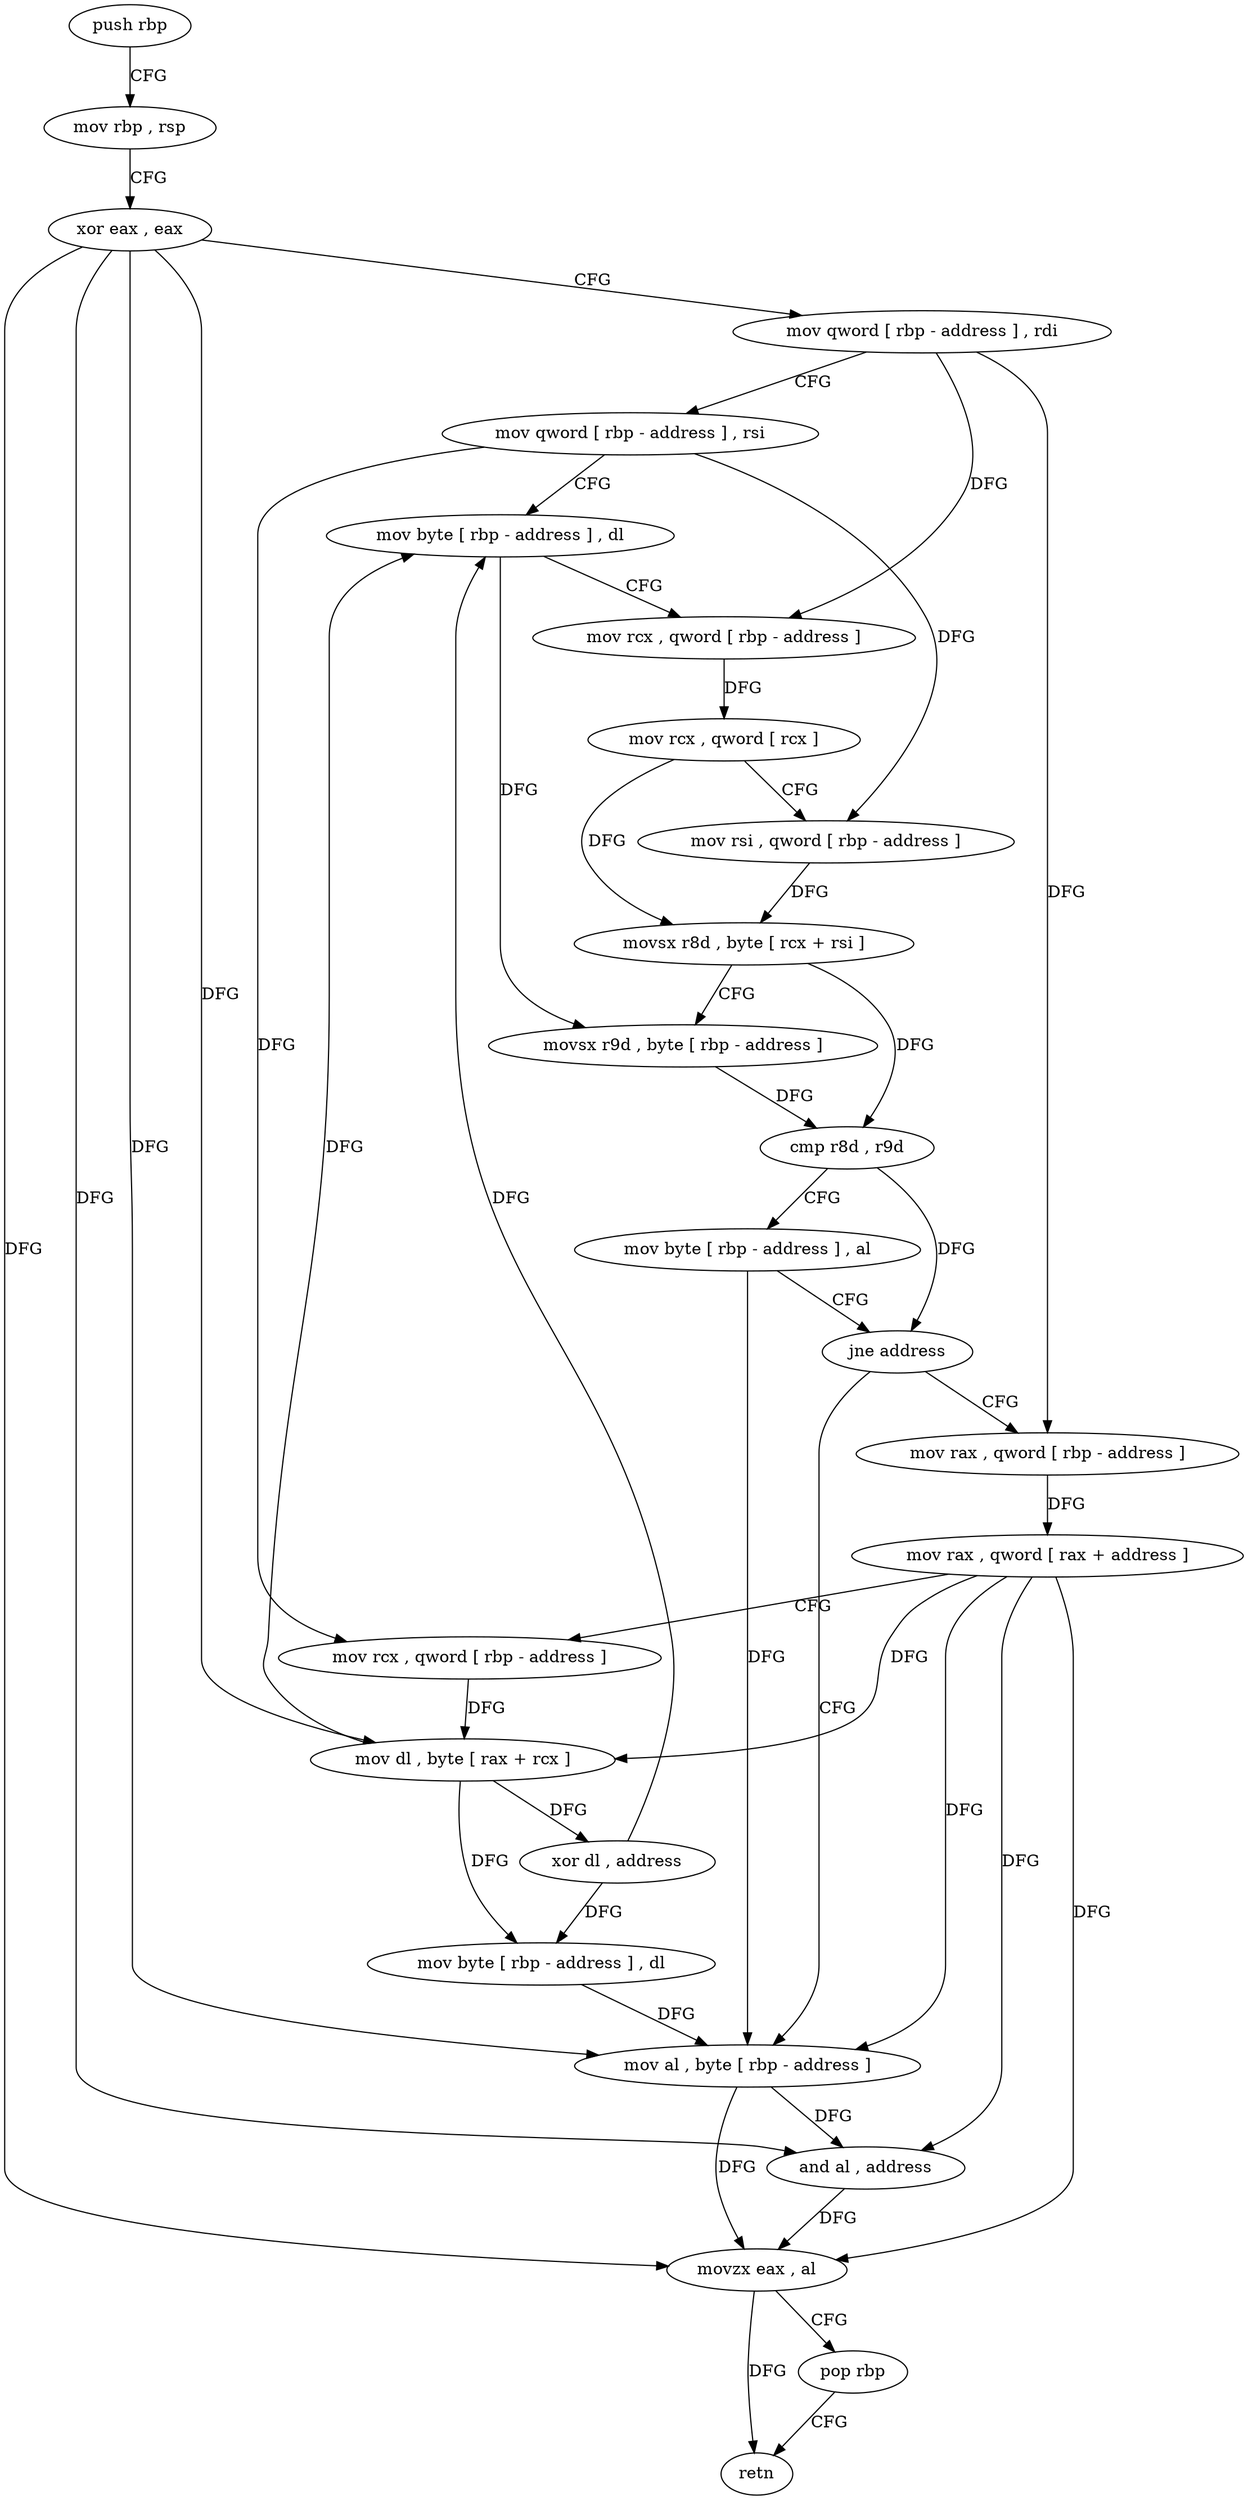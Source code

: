 digraph "func" {
"4209344" [label = "push rbp" ]
"4209345" [label = "mov rbp , rsp" ]
"4209348" [label = "xor eax , eax" ]
"4209350" [label = "mov qword [ rbp - address ] , rdi" ]
"4209354" [label = "mov qword [ rbp - address ] , rsi" ]
"4209358" [label = "mov byte [ rbp - address ] , dl" ]
"4209361" [label = "mov rcx , qword [ rbp - address ]" ]
"4209365" [label = "mov rcx , qword [ rcx ]" ]
"4209368" [label = "mov rsi , qword [ rbp - address ]" ]
"4209372" [label = "movsx r8d , byte [ rcx + rsi ]" ]
"4209377" [label = "movsx r9d , byte [ rbp - address ]" ]
"4209382" [label = "cmp r8d , r9d" ]
"4209385" [label = "mov byte [ rbp - address ] , al" ]
"4209388" [label = "jne address" ]
"4209415" [label = "mov al , byte [ rbp - address ]" ]
"4209394" [label = "mov rax , qword [ rbp - address ]" ]
"4209418" [label = "and al , address" ]
"4209420" [label = "movzx eax , al" ]
"4209423" [label = "pop rbp" ]
"4209424" [label = "retn" ]
"4209398" [label = "mov rax , qword [ rax + address ]" ]
"4209402" [label = "mov rcx , qword [ rbp - address ]" ]
"4209406" [label = "mov dl , byte [ rax + rcx ]" ]
"4209409" [label = "xor dl , address" ]
"4209412" [label = "mov byte [ rbp - address ] , dl" ]
"4209344" -> "4209345" [ label = "CFG" ]
"4209345" -> "4209348" [ label = "CFG" ]
"4209348" -> "4209350" [ label = "CFG" ]
"4209348" -> "4209415" [ label = "DFG" ]
"4209348" -> "4209418" [ label = "DFG" ]
"4209348" -> "4209420" [ label = "DFG" ]
"4209348" -> "4209406" [ label = "DFG" ]
"4209350" -> "4209354" [ label = "CFG" ]
"4209350" -> "4209361" [ label = "DFG" ]
"4209350" -> "4209394" [ label = "DFG" ]
"4209354" -> "4209358" [ label = "CFG" ]
"4209354" -> "4209368" [ label = "DFG" ]
"4209354" -> "4209402" [ label = "DFG" ]
"4209358" -> "4209361" [ label = "CFG" ]
"4209358" -> "4209377" [ label = "DFG" ]
"4209361" -> "4209365" [ label = "DFG" ]
"4209365" -> "4209368" [ label = "CFG" ]
"4209365" -> "4209372" [ label = "DFG" ]
"4209368" -> "4209372" [ label = "DFG" ]
"4209372" -> "4209377" [ label = "CFG" ]
"4209372" -> "4209382" [ label = "DFG" ]
"4209377" -> "4209382" [ label = "DFG" ]
"4209382" -> "4209385" [ label = "CFG" ]
"4209382" -> "4209388" [ label = "DFG" ]
"4209385" -> "4209388" [ label = "CFG" ]
"4209385" -> "4209415" [ label = "DFG" ]
"4209388" -> "4209415" [ label = "CFG" ]
"4209388" -> "4209394" [ label = "CFG" ]
"4209415" -> "4209418" [ label = "DFG" ]
"4209415" -> "4209420" [ label = "DFG" ]
"4209394" -> "4209398" [ label = "DFG" ]
"4209418" -> "4209420" [ label = "DFG" ]
"4209420" -> "4209423" [ label = "CFG" ]
"4209420" -> "4209424" [ label = "DFG" ]
"4209423" -> "4209424" [ label = "CFG" ]
"4209398" -> "4209402" [ label = "CFG" ]
"4209398" -> "4209418" [ label = "DFG" ]
"4209398" -> "4209420" [ label = "DFG" ]
"4209398" -> "4209415" [ label = "DFG" ]
"4209398" -> "4209406" [ label = "DFG" ]
"4209402" -> "4209406" [ label = "DFG" ]
"4209406" -> "4209409" [ label = "DFG" ]
"4209406" -> "4209358" [ label = "DFG" ]
"4209406" -> "4209412" [ label = "DFG" ]
"4209409" -> "4209412" [ label = "DFG" ]
"4209409" -> "4209358" [ label = "DFG" ]
"4209412" -> "4209415" [ label = "DFG" ]
}
